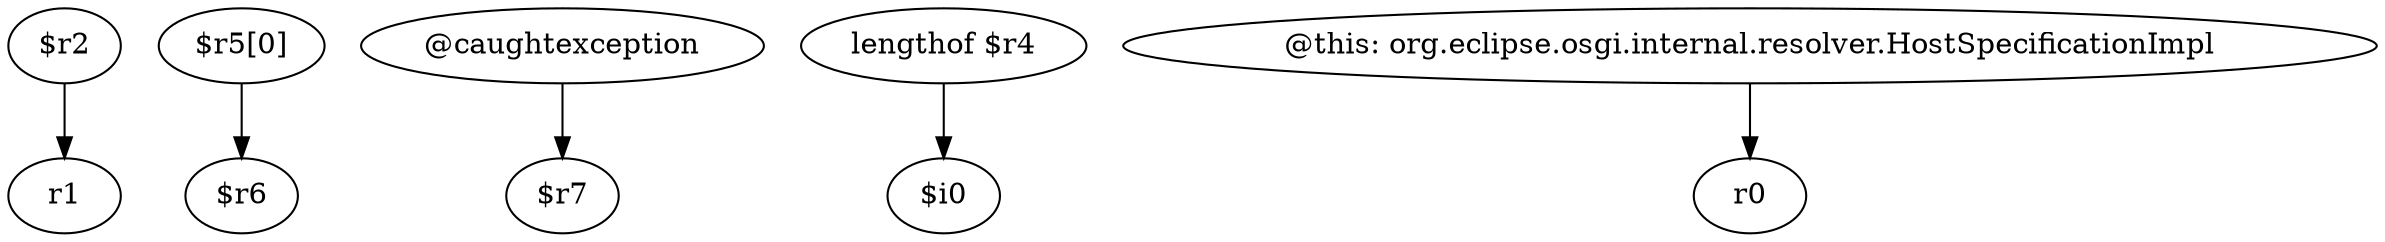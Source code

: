 digraph g {
0[label="$r2"]
1[label="r1"]
0->1[label=""]
2[label="$r5[0]"]
3[label="$r6"]
2->3[label=""]
4[label="@caughtexception"]
5[label="$r7"]
4->5[label=""]
6[label="lengthof $r4"]
7[label="$i0"]
6->7[label=""]
8[label="@this: org.eclipse.osgi.internal.resolver.HostSpecificationImpl"]
9[label="r0"]
8->9[label=""]
}